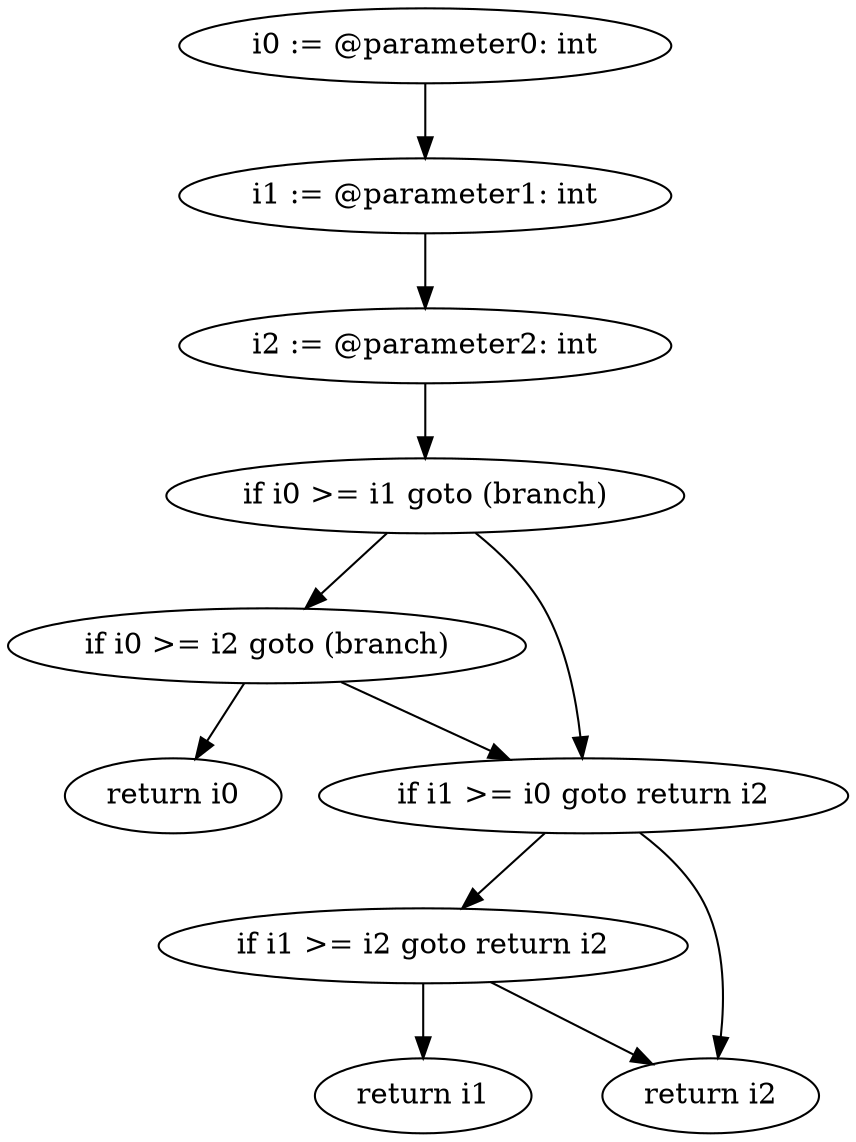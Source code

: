 digraph "unitGraph" {
    "i0 := @parameter0: int"
    "i1 := @parameter1: int"
    "i2 := @parameter2: int"
    "if i0 >= i1 goto (branch)"
    "if i0 >= i2 goto (branch)"
    "return i0"
    "if i1 >= i0 goto return i2"
    "if i1 >= i2 goto return i2"
    "return i1"
    "return i2"
    "i0 := @parameter0: int"->"i1 := @parameter1: int";
    "i1 := @parameter1: int"->"i2 := @parameter2: int";
    "i2 := @parameter2: int"->"if i0 >= i1 goto (branch)";
    "if i0 >= i1 goto (branch)"->"if i0 >= i2 goto (branch)";
    "if i0 >= i1 goto (branch)"->"if i1 >= i0 goto return i2";
    "if i0 >= i2 goto (branch)"->"return i0";
    "if i0 >= i2 goto (branch)"->"if i1 >= i0 goto return i2";
    "if i1 >= i0 goto return i2"->"if i1 >= i2 goto return i2";
    "if i1 >= i0 goto return i2"->"return i2";
    "if i1 >= i2 goto return i2"->"return i1";
    "if i1 >= i2 goto return i2"->"return i2";
}
